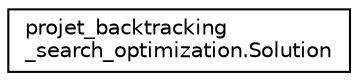 digraph "Graphical Class Hierarchy"
{
  edge [fontname="Helvetica",fontsize="10",labelfontname="Helvetica",labelfontsize="10"];
  node [fontname="Helvetica",fontsize="10",shape=record];
  rankdir="LR";
  Node0 [label="projet_backtracking\l_search_optimization.Solution",height=0.2,width=0.4,color="black", fillcolor="white", style="filled",URL="$classprojet__backtracking__search__optimization_1_1_solution.html"];
}
